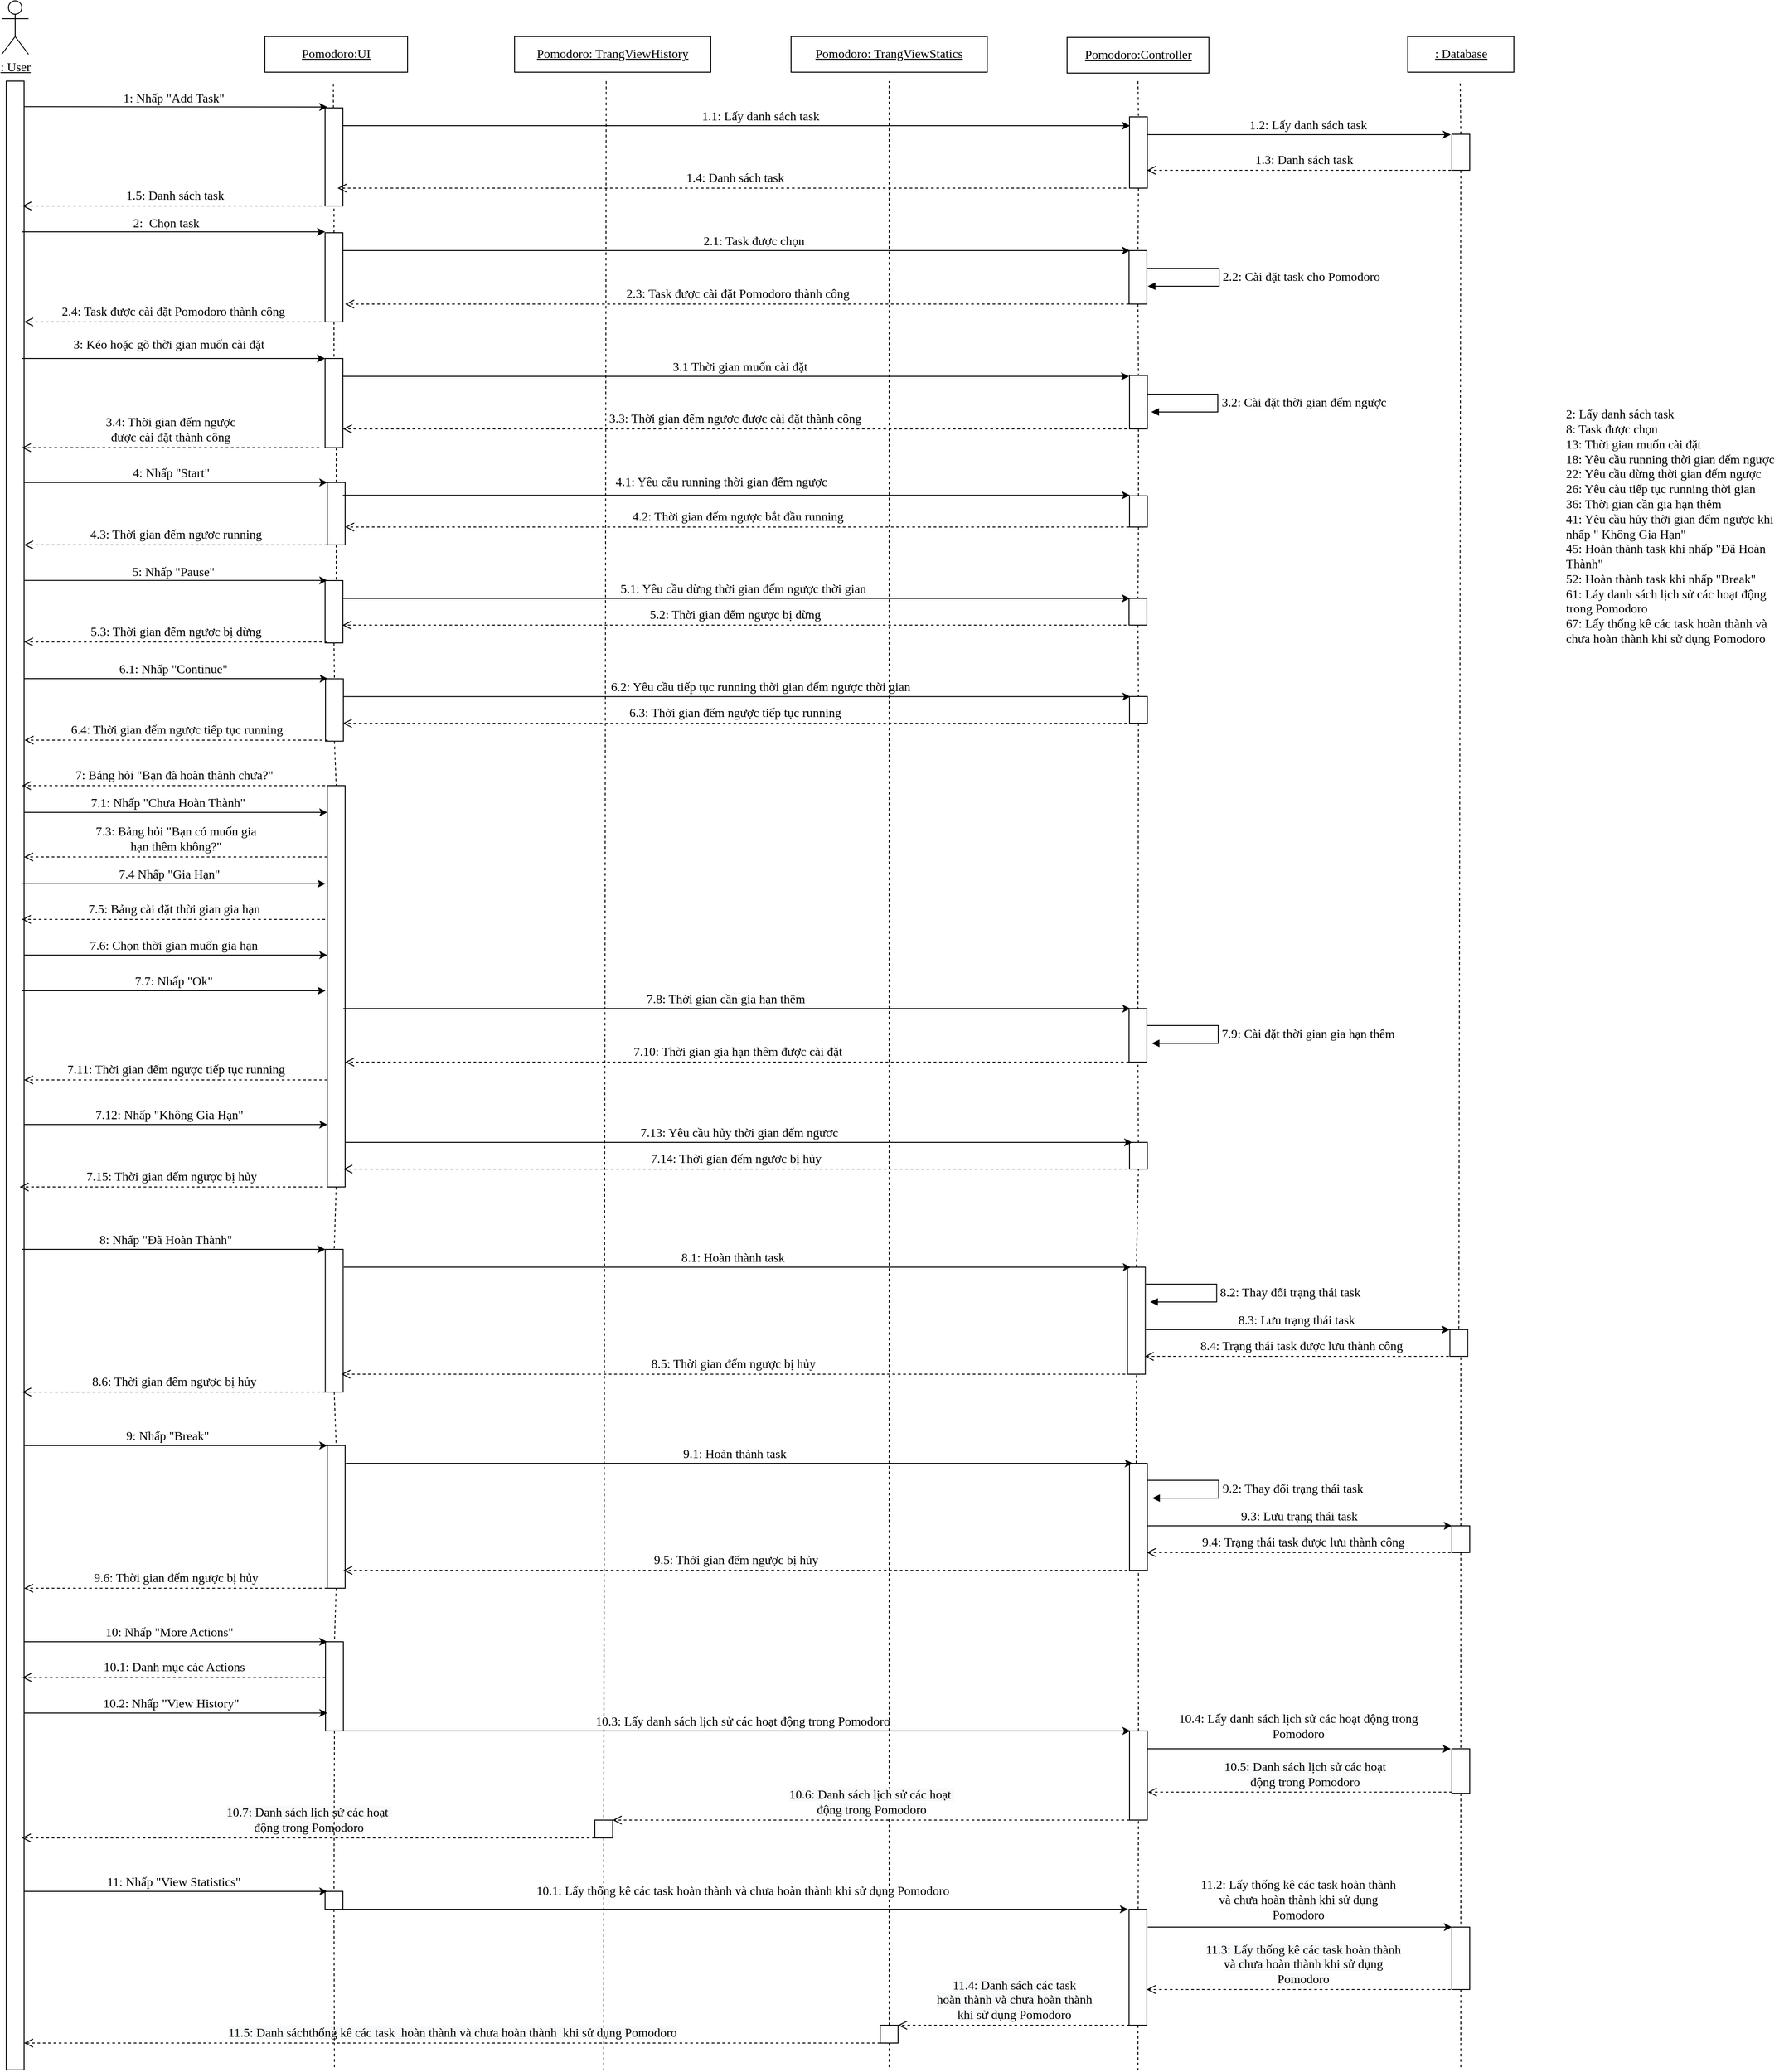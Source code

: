<mxfile version="13.10.0" type="device"><diagram id="5m20gA4dFll1QGDg24xZ" name="Page-1"><mxGraphModel dx="970" dy="505" grid="1" gridSize="10" guides="1" tooltips="1" connect="1" arrows="1" fold="1" page="1" pageScale="1" pageWidth="827" pageHeight="1169" math="0" shadow="0"><root><mxCell id="0"/><mxCell id="1" parent="0"/><mxCell id="VUJdCnf8l7N3HhyVDdAM-22" value="" style="endArrow=none;dashed=1;html=1;exitX=0.5;exitY=1;exitDx=0;exitDy=0;fontFamily=Verdana;fontSize=14;entryX=0.5;entryY=0;entryDx=0;entryDy=0;" parent="1" target="S4eVLK2W4whWlYwTZS43-134" edge="1"><mxGeometry x="1192.75" y="120" width="50" height="50" as="geometry"><mxPoint x="742.75" y="90" as="sourcePoint"/><mxPoint x="740" y="1790" as="targetPoint"/></mxGeometry></mxCell><mxCell id="AA8ZMQ_u1k1JpJDVxtN1-94" value="" style="endArrow=none;dashed=1;html=1;fontFamily=Verdana;fontSize=14;entryX=0.5;entryY=1;entryDx=0;entryDy=0;" parent="1" source="S4eVLK2W4whWlYwTZS43-13" target="iuLzd2nRuruvyTLGi_2b-14" edge="1"><mxGeometry width="50" height="50" relative="1" as="geometry"><mxPoint x="517.5" y="330" as="sourcePoint"/><mxPoint x="517.5" y="300" as="targetPoint"/></mxGeometry></mxCell><mxCell id="iuLzd2nRuruvyTLGi_2b-18" value="" style="endArrow=none;dashed=1;html=1;fontFamily=Verdana;fontSize=14;" parent="1" edge="1"><mxGeometry width="50" height="50" relative="1" as="geometry"><mxPoint x="436.83" y="120" as="sourcePoint"/><mxPoint x="436.83" y="90" as="targetPoint"/></mxGeometry></mxCell><mxCell id="iuLzd2nRuruvyTLGi_2b-1" value="&lt;span style=&quot;font-size: 14px;&quot;&gt;&lt;u style=&quot;font-size: 14px;&quot;&gt;&lt;font style=&quot;vertical-align: inherit; font-size: 14px;&quot;&gt;&lt;font style=&quot;vertical-align: inherit; font-size: 14px;&quot;&gt;: User&lt;/font&gt;&lt;/font&gt;&lt;/u&gt;&lt;/span&gt;" style="shape=umlActor;verticalLabelPosition=bottom;verticalAlign=top;html=1;fontFamily=Verdana;fontSize=14;" parent="1" vertex="1"><mxGeometry x="65" width="30" height="60" as="geometry"/></mxCell><mxCell id="iuLzd2nRuruvyTLGi_2b-12" value="1: Nhấp &quot;Add Task&quot;" style="text;html=1;strokeColor=none;fillColor=none;align=center;verticalAlign=middle;whiteSpace=wrap;rounded=0;fontFamily=Verdana;fontSize=14;" parent="1" vertex="1"><mxGeometry x="177.5" y="100" width="160" height="20" as="geometry"/></mxCell><mxCell id="iuLzd2nRuruvyTLGi_2b-14" value="" style="rounded=0;whiteSpace=wrap;html=1;fillColor=none;fontFamily=Verdana;fontSize=14;" parent="1" vertex="1"><mxGeometry x="427.5" y="120" width="20" height="110" as="geometry"/></mxCell><mxCell id="iuLzd2nRuruvyTLGi_2b-3" value="&lt;u style=&quot;font-size: 14px&quot;&gt;&lt;font style=&quot;vertical-align: inherit ; font-size: 14px&quot;&gt;&lt;font style=&quot;vertical-align: inherit ; font-size: 14px&quot;&gt;Pomodoro:UI&lt;/font&gt;&lt;/font&gt;&lt;/u&gt;" style="rounded=0;whiteSpace=wrap;html=1;fillColor=none;fontFamily=Verdana;fontSize=14;" parent="1" vertex="1"><mxGeometry x="360" y="40" width="160" height="40" as="geometry"/></mxCell><mxCell id="VUJdCnf8l7N3HhyVDdAM-7" value="" style="rounded=0;whiteSpace=wrap;html=1;fillColor=none;fontFamily=Verdana;fontSize=14;" parent="1" vertex="1"><mxGeometry x="70" y="90" width="20" height="2230" as="geometry"/></mxCell><mxCell id="VUJdCnf8l7N3HhyVDdAM-10" value="" style="endArrow=classic;html=1;fontFamily=Verdana;fontSize=14;" parent="1" edge="1"><mxGeometry width="50" height="50" relative="1" as="geometry"><mxPoint x="90" y="118.57" as="sourcePoint"/><mxPoint x="430" y="119" as="targetPoint"/></mxGeometry></mxCell><mxCell id="VUJdCnf8l7N3HhyVDdAM-13" value="" style="group;fontFamily=Verdana;fontSize=14;" parent="1" vertex="1" connectable="0"><mxGeometry x="1691" y="90" width="20" height="131" as="geometry"/></mxCell><mxCell id="VUJdCnf8l7N3HhyVDdAM-12" value="" style="endArrow=none;dashed=1;html=1;exitX=0.5;exitY=0;exitDx=0;exitDy=0;fontFamily=Verdana;fontSize=14;" parent="VUJdCnf8l7N3HhyVDdAM-13" source="VUJdCnf8l7N3HhyVDdAM-11" edge="1"><mxGeometry width="50" height="50" relative="1" as="geometry"><mxPoint x="9.33" y="35.727" as="sourcePoint"/><mxPoint x="9.33" as="targetPoint"/></mxGeometry></mxCell><mxCell id="VUJdCnf8l7N3HhyVDdAM-11" value="" style="rounded=0;whiteSpace=wrap;html=1;fillColor=none;fontFamily=Verdana;fontSize=14;" parent="VUJdCnf8l7N3HhyVDdAM-13" vertex="1"><mxGeometry y="59.55" width="20" height="40.45" as="geometry"/></mxCell><mxCell id="VUJdCnf8l7N3HhyVDdAM-24" value="" style="rounded=0;whiteSpace=wrap;html=1;fillColor=none;fontFamily=Verdana;fontSize=14;" parent="1" vertex="1"><mxGeometry x="427.5" y="650" width="20" height="70" as="geometry"/></mxCell><mxCell id="VUJdCnf8l7N3HhyVDdAM-29" value="" style="endArrow=none;dashed=1;html=1;exitX=0.5;exitY=1;exitDx=0;exitDy=0;entryX=0.5;entryY=0;entryDx=0;entryDy=0;fontFamily=Verdana;fontSize=14;" parent="1" source="VUJdCnf8l7N3HhyVDdAM-11" target="S4eVLK2W4whWlYwTZS43-162" edge="1"><mxGeometry width="50" height="50" relative="1" as="geometry"><mxPoint x="1340" y="301" as="sourcePoint"/><mxPoint x="1701" y="401" as="targetPoint"/></mxGeometry></mxCell><mxCell id="AA8ZMQ_u1k1JpJDVxtN1-6" value="" style="group;fontFamily=Verdana;fontSize=14;" parent="1" vertex="1" connectable="0"><mxGeometry x="87.5" y="240" width="340" height="20" as="geometry"/></mxCell><mxCell id="VUJdCnf8l7N3HhyVDdAM-18" value="" style="endArrow=classic;html=1;entryX=0;entryY=0;entryDx=0;entryDy=0;fontFamily=Verdana;fontSize=14;" parent="AA8ZMQ_u1k1JpJDVxtN1-6" edge="1"><mxGeometry width="50" height="50" relative="1" as="geometry"><mxPoint y="19" as="sourcePoint"/><mxPoint x="340" y="19" as="targetPoint"/></mxGeometry></mxCell><mxCell id="VUJdCnf8l7N3HhyVDdAM-19" value="2:&amp;nbsp; Chọn task" style="text;html=1;strokeColor=none;fillColor=none;align=center;verticalAlign=middle;whiteSpace=wrap;rounded=0;fontFamily=Verdana;fontSize=14;" parent="AA8ZMQ_u1k1JpJDVxtN1-6" vertex="1"><mxGeometry x="61.818" width="200.909" height="20" as="geometry"/></mxCell><mxCell id="AA8ZMQ_u1k1JpJDVxtN1-12" style="edgeStyle=orthogonalEdgeStyle;rounded=0;orthogonalLoop=1;jettySize=auto;html=1;fontFamily=Verdana;fontSize=14;" parent="1" edge="1"><mxGeometry relative="1" as="geometry"><mxPoint x="87.5" y="401" as="sourcePoint"/><mxPoint x="427.5" y="401" as="targetPoint"/><Array as="points"><mxPoint x="197.5" y="401"/><mxPoint x="197.5" y="401"/></Array></mxGeometry></mxCell><mxCell id="AA8ZMQ_u1k1JpJDVxtN1-13" value="3: Kéo hoặc gõ thời gian muốn cài đặt" style="text;html=1;strokeColor=none;fillColor=none;align=center;verticalAlign=middle;whiteSpace=wrap;rounded=0;fontFamily=Verdana;fontSize=14;" parent="1" vertex="1"><mxGeometry x="115" y="371" width="275" height="30" as="geometry"/></mxCell><mxCell id="AA8ZMQ_u1k1JpJDVxtN1-16" value="1.5: Danh sách task" style="html=1;verticalAlign=bottom;endArrow=open;dashed=1;endSize=8;fontFamily=Verdana;fontSize=14;" parent="1" edge="1"><mxGeometry relative="1" as="geometry"><mxPoint x="430" y="230" as="sourcePoint"/><mxPoint x="88" y="230" as="targetPoint"/></mxGeometry></mxCell><mxCell id="AA8ZMQ_u1k1JpJDVxtN1-32" value="" style="endArrow=classic;html=1;fontFamily=Verdana;fontSize=14;" parent="1" edge="1"><mxGeometry width="50" height="50" relative="1" as="geometry"><mxPoint x="90" y="649.82" as="sourcePoint"/><mxPoint x="430" y="649.82" as="targetPoint"/></mxGeometry></mxCell><mxCell id="AA8ZMQ_u1k1JpJDVxtN1-33" value="5: Nhấp &quot;Pause&quot;" style="text;html=1;strokeColor=none;fillColor=none;align=center;verticalAlign=middle;whiteSpace=wrap;rounded=0;fontFamily=Verdana;fontSize=14;" parent="1" vertex="1"><mxGeometry x="195" y="631" width="125" height="20" as="geometry"/></mxCell><mxCell id="AA8ZMQ_u1k1JpJDVxtN1-34" value="4.3: Thời gian đếm ngược running" style="html=1;verticalAlign=bottom;endArrow=open;dashed=1;endSize=8;fontFamily=Verdana;fontSize=14;" parent="1" edge="1"><mxGeometry relative="1" as="geometry"><mxPoint x="430" y="610" as="sourcePoint"/><mxPoint x="90" y="610" as="targetPoint"/></mxGeometry></mxCell><mxCell id="AA8ZMQ_u1k1JpJDVxtN1-44" value="7.1: Nhấp&amp;nbsp;&quot;Chưa Hoàn Thành&quot;" style="text;html=1;strokeColor=none;fillColor=none;align=center;verticalAlign=middle;whiteSpace=wrap;rounded=0;fontFamily=Verdana;fontSize=14;" parent="1" vertex="1"><mxGeometry x="140" y="890" width="222.5" height="20" as="geometry"/></mxCell><mxCell id="VUJdCnf8l7N3HhyVDdAM-15" value="&lt;font style=&quot;font-size: 14px&quot;&gt;1.3: Danh sách task&lt;/font&gt;" style="html=1;verticalAlign=bottom;endArrow=open;dashed=1;endSize=8;fontFamily=Verdana;fontSize=14;" parent="1" edge="1"><mxGeometry x="-0.029" relative="1" as="geometry"><mxPoint x="1690" y="190" as="sourcePoint"/><mxPoint x="1349" y="190" as="targetPoint"/><mxPoint as="offset"/></mxGeometry></mxCell><mxCell id="VUJdCnf8l7N3HhyVDdAM-42" value="1.4: Danh sách task" style="html=1;verticalAlign=bottom;endArrow=open;dashed=1;endSize=8;fontFamily=Verdana;fontSize=14;" parent="1" edge="1"><mxGeometry relative="1" as="geometry"><mxPoint x="1332" y="210" as="sourcePoint"/><mxPoint x="441.5" y="210.0" as="targetPoint"/></mxGeometry></mxCell><mxCell id="AA8ZMQ_u1k1JpJDVxtN1-1" value="" style="endArrow=classic;html=1;fontFamily=Verdana;fontSize=14;" parent="1" edge="1"><mxGeometry width="50" height="50" relative="1" as="geometry"><mxPoint x="1348.75" y="150" as="sourcePoint"/><mxPoint x="1689.75" y="150" as="targetPoint"/></mxGeometry></mxCell><mxCell id="AA8ZMQ_u1k1JpJDVxtN1-87" value="&lt;u style=&quot;font-size: 14px&quot;&gt;&lt;font style=&quot;vertical-align: inherit ; font-size: 14px&quot;&gt;&lt;font style=&quot;vertical-align: inherit ; font-size: 14px&quot;&gt;Pomodoro: TrangViewHistory&lt;/font&gt;&lt;/font&gt;&lt;/u&gt;" style="rounded=0;whiteSpace=wrap;html=1;fillColor=none;fontFamily=Verdana;fontSize=14;" parent="1" vertex="1"><mxGeometry x="640" y="40" width="220" height="40" as="geometry"/></mxCell><mxCell id="VUJdCnf8l7N3HhyVDdAM-5" value="&lt;span style=&quot;font-size: 14px;&quot;&gt;&lt;u style=&quot;font-size: 14px;&quot;&gt;: Database&lt;/u&gt;&lt;/span&gt;" style="rounded=0;whiteSpace=wrap;html=1;fillColor=none;fontFamily=Verdana;fontSize=14;" parent="1" vertex="1"><mxGeometry x="1641.5" y="40" width="119" height="40" as="geometry"/></mxCell><mxCell id="iuLzd2nRuruvyTLGi_2b-7" value="&lt;u style=&quot;font-size: 14px&quot;&gt;&lt;font style=&quot;vertical-align: inherit ; font-size: 14px&quot;&gt;&lt;font style=&quot;vertical-align: inherit ; font-size: 14px&quot;&gt;Pomodoro:Controller&lt;/font&gt;&lt;/font&gt;&lt;/u&gt;" style="rounded=0;whiteSpace=wrap;html=1;fillColor=none;fontFamily=Verdana;fontSize=14;" parent="1" vertex="1"><mxGeometry x="1259.5" y="41" width="159" height="40" as="geometry"/></mxCell><mxCell id="iuLzd2nRuruvyTLGi_2b-20" value="" style="endArrow=none;dashed=1;html=1;entryX=0.5;entryY=0;entryDx=0;entryDy=0;fontFamily=Verdana;fontSize=14;" parent="1" target="VUJdCnf8l7N3HhyVDdAM-37" edge="1"><mxGeometry x="1229" y="296" width="50" height="50" as="geometry"><mxPoint x="1339" y="90" as="sourcePoint"/><mxPoint x="1540" y="376" as="targetPoint"/></mxGeometry></mxCell><mxCell id="VUJdCnf8l7N3HhyVDdAM-37" value="" style="rounded=0;whiteSpace=wrap;html=1;fillColor=none;fontFamily=Verdana;fontSize=14;" parent="1" vertex="1"><mxGeometry x="1329.5" y="130" width="20" height="80" as="geometry"/></mxCell><mxCell id="VUJdCnf8l7N3HhyVDdAM-39" value="" style="endArrow=classic;html=1;fontFamily=Verdana;fontSize=14;" parent="1" edge="1"><mxGeometry x="1037.5" y="314" width="50" height="50" as="geometry"><mxPoint x="447.5" y="140" as="sourcePoint"/><mxPoint x="1330" y="140" as="targetPoint"/></mxGeometry></mxCell><mxCell id="VUJdCnf8l7N3HhyVDdAM-40" value="1.1: Lấy danh sách task" style="text;html=1;strokeColor=none;fillColor=none;align=center;verticalAlign=middle;whiteSpace=wrap;rounded=0;fontFamily=Verdana;fontSize=14;" parent="1" vertex="1"><mxGeometry x="811.75" y="120" width="208.25" height="20" as="geometry"/></mxCell><mxCell id="AA8ZMQ_u1k1JpJDVxtN1-4" value="2.1: Task được chọn" style="text;html=1;strokeColor=none;fillColor=none;align=center;verticalAlign=middle;whiteSpace=wrap;rounded=0;fontFamily=Verdana;fontSize=14;" parent="1" vertex="1"><mxGeometry x="827" y="260" width="163" height="20" as="geometry"/></mxCell><mxCell id="AA8ZMQ_u1k1JpJDVxtN1-19" value="3.1 Thời gian muốn cài đặt" style="text;html=1;strokeColor=none;fillColor=none;align=center;verticalAlign=middle;whiteSpace=wrap;rounded=0;fontFamily=Verdana;fontSize=14;" parent="1" vertex="1"><mxGeometry x="786" y="401" width="214" height="20" as="geometry"/></mxCell><mxCell id="iuLzd2nRuruvyTLGi_2b-10" value="" style="group;fontFamily=Verdana;fontSize=14;" parent="1" vertex="1" connectable="0"><mxGeometry x="950" y="40" width="220" height="40" as="geometry"/></mxCell><mxCell id="iuLzd2nRuruvyTLGi_2b-8" value="&lt;u style=&quot;font-size: 14px&quot;&gt;Pomodoro: TrangViewStatics&lt;/u&gt;" style="rounded=0;whiteSpace=wrap;html=1;fillColor=none;fontFamily=Verdana;fontSize=14;" parent="iuLzd2nRuruvyTLGi_2b-10" vertex="1"><mxGeometry width="220" height="40" as="geometry"/></mxCell><mxCell id="iuLzd2nRuruvyTLGi_2b-21" value="" style="endArrow=none;dashed=1;html=1;fontFamily=Verdana;fontSize=14;exitX=0.5;exitY=0;exitDx=0;exitDy=0;" parent="1" source="S4eVLK2W4whWlYwTZS43-135" edge="1"><mxGeometry x="1783.5" y="335" width="50" height="50" as="geometry"><mxPoint x="1060" y="2029.524" as="sourcePoint"/><mxPoint x="1060" y="90" as="targetPoint"/></mxGeometry></mxCell><mxCell id="AA8ZMQ_u1k1JpJDVxtN1-91" value="1.2: Lấy danh sách task" style="text;html=1;strokeColor=none;fillColor=none;align=center;verticalAlign=middle;whiteSpace=wrap;rounded=0;fontFamily=Verdana;fontSize=14;" parent="1" vertex="1"><mxGeometry x="1440" y="130" width="180" height="20" as="geometry"/></mxCell><mxCell id="AA8ZMQ_u1k1JpJDVxtN1-95" value="" style="endArrow=none;dashed=1;html=1;exitX=0.5;exitY=1;exitDx=0;exitDy=0;fontFamily=Verdana;fontSize=14;entryX=0.5;entryY=0;entryDx=0;entryDy=0;" parent="1" source="S4eVLK2W4whWlYwTZS43-7" target="AA8ZMQ_u1k1JpJDVxtN1-96" edge="1"><mxGeometry width="50" height="50" relative="1" as="geometry"><mxPoint x="1429" y="410" as="sourcePoint"/><mxPoint x="1340" y="330" as="targetPoint"/></mxGeometry></mxCell><mxCell id="AA8ZMQ_u1k1JpJDVxtN1-106" value="" style="endArrow=none;dashed=1;html=1;exitX=0.5;exitY=1;exitDx=0;exitDy=0;fontFamily=Verdana;fontSize=14;entryX=0.5;entryY=0;entryDx=0;entryDy=0;" parent="1" source="S4eVLK2W4whWlYwTZS43-30" target="AA8ZMQ_u1k1JpJDVxtN1-110" edge="1"><mxGeometry width="50" height="50" relative="1" as="geometry"><mxPoint x="1119" y="590" as="sourcePoint"/><mxPoint x="1340" y="520" as="targetPoint"/></mxGeometry></mxCell><mxCell id="AA8ZMQ_u1k1JpJDVxtN1-110" value="" style="rounded=0;whiteSpace=wrap;html=1;fillColor=none;fontFamily=Verdana;fontSize=14;" parent="1" vertex="1"><mxGeometry x="1329" y="670" width="20" height="30" as="geometry"/></mxCell><mxCell id="AA8ZMQ_u1k1JpJDVxtN1-96" value="" style="rounded=0;whiteSpace=wrap;html=1;fillColor=none;fontFamily=Verdana;fontSize=14;" parent="1" vertex="1"><mxGeometry x="1329.5" y="420" width="20" height="60" as="geometry"/></mxCell><mxCell id="AA8ZMQ_u1k1JpJDVxtN1-100" value="" style="endArrow=classic;html=1;fontFamily=Verdana;fontSize=14;" parent="1" edge="1"><mxGeometry x="1330" y="1661.33" width="50" height="50" as="geometry"><mxPoint x="1350" y="1710" as="sourcePoint"/><mxPoint x="1691" y="1710" as="targetPoint"/></mxGeometry></mxCell><mxCell id="AA8ZMQ_u1k1JpJDVxtN1-104" value="3.2: Cài đặt thời gian đếm ngược" style="edgeStyle=orthogonalEdgeStyle;html=1;align=left;spacingLeft=2;endArrow=block;rounded=0;entryX=1;entryY=0;fontFamily=Verdana;fontSize=14;" parent="1" edge="1"><mxGeometry x="398.5" y="100.97" as="geometry"><mxPoint x="1349" y="440.97" as="sourcePoint"/><Array as="points"><mxPoint x="1428.5" y="440.97"/><mxPoint x="1428.5" y="460.97"/></Array><mxPoint x="1354" y="460.97" as="targetPoint"/><mxPoint x="77" as="offset"/></mxGeometry></mxCell><mxCell id="AA8ZMQ_u1k1JpJDVxtN1-105" value="9.3: Lưu trạng thái task" style="text;html=1;strokeColor=none;fillColor=none;align=center;verticalAlign=middle;whiteSpace=wrap;rounded=0;fontFamily=Verdana;fontSize=14;" parent="1" vertex="1"><mxGeometry x="1428.5" y="1690" width="181.5" height="20" as="geometry"/></mxCell><mxCell id="AA8ZMQ_u1k1JpJDVxtN1-118" value="" style="endArrow=none;dashed=1;html=1;exitX=0.5;exitY=1;exitDx=0;exitDy=0;fontFamily=Verdana;fontSize=14;entryX=0.5;entryY=0;entryDx=0;entryDy=0;" parent="1" source="AA8ZMQ_u1k1JpJDVxtN1-110" target="S4eVLK2W4whWlYwTZS43-41" edge="1"><mxGeometry width="50" height="50" relative="1" as="geometry"><mxPoint x="1199" y="710" as="sourcePoint"/><mxPoint x="1339" y="950" as="targetPoint"/></mxGeometry></mxCell><mxCell id="AA8ZMQ_u1k1JpJDVxtN1-123" value="" style="endArrow=none;dashed=1;html=1;fontFamily=Verdana;fontSize=14;entryX=0.5;entryY=0;entryDx=0;entryDy=0;exitX=0.5;exitY=1;exitDx=0;exitDy=0;" parent="1" source="S4eVLK2W4whWlYwTZS43-41" target="AA8ZMQ_u1k1JpJDVxtN1-126" edge="1"><mxGeometry width="50" height="50" relative="1" as="geometry"><mxPoint x="1339.05" y="970" as="sourcePoint"/><mxPoint x="1340" y="1010" as="targetPoint"/></mxGeometry></mxCell><mxCell id="AA8ZMQ_u1k1JpJDVxtN1-124" value="" style="endArrow=none;dashed=1;html=1;exitX=0.5;exitY=1;exitDx=0;exitDy=0;fontFamily=Verdana;fontSize=14;entryX=0.5;entryY=0;entryDx=0;entryDy=0;" parent="1" source="S4eVLK2W4whWlYwTZS43-85" target="S4eVLK2W4whWlYwTZS43-110" edge="1"><mxGeometry width="50" height="50" relative="1" as="geometry"><mxPoint x="1670" y="1021" as="sourcePoint"/><mxPoint x="1700" y="1970" as="targetPoint"/></mxGeometry></mxCell><mxCell id="AA8ZMQ_u1k1JpJDVxtN1-126" value="" style="rounded=0;whiteSpace=wrap;html=1;fillColor=none;fontFamily=Verdana;fontSize=14;" parent="1" vertex="1"><mxGeometry x="1329" y="1130" width="20" height="60" as="geometry"/></mxCell><mxCell id="AA8ZMQ_u1k1JpJDVxtN1-154" value="" style="endArrow=none;dashed=1;html=1;fontFamily=Verdana;fontSize=14;entryX=0.5;entryY=1;entryDx=0;entryDy=0;" parent="1" source="S4eVLK2W4whWlYwTZS43-91" target="AA8ZMQ_u1k1JpJDVxtN1-126" edge="1"><mxGeometry x="1759" y="1565" width="50" height="50" as="geometry"><mxPoint x="1340" y="1730" as="sourcePoint"/><mxPoint x="1059" y="1290" as="targetPoint"/></mxGeometry></mxCell><mxCell id="S4eVLK2W4whWlYwTZS43-6" value="" style="endArrow=classic;html=1;fontFamily=Verdana;fontSize=14;" parent="1" edge="1"><mxGeometry x="1037.5" y="454" width="50" height="50" as="geometry"><mxPoint x="447.5" y="280" as="sourcePoint"/><mxPoint x="1330" y="280" as="targetPoint"/></mxGeometry></mxCell><mxCell id="S4eVLK2W4whWlYwTZS43-7" value="" style="rounded=0;whiteSpace=wrap;html=1;fillColor=none;fontFamily=Verdana;fontSize=14;" parent="1" vertex="1"><mxGeometry x="1329" y="280" width="20" height="60" as="geometry"/></mxCell><mxCell id="S4eVLK2W4whWlYwTZS43-8" value="" style="endArrow=none;dashed=1;html=1;exitX=0.5;exitY=1;exitDx=0;exitDy=0;fontFamily=Verdana;fontSize=14;entryX=0.5;entryY=0;entryDx=0;entryDy=0;" parent="1" source="VUJdCnf8l7N3HhyVDdAM-37" target="S4eVLK2W4whWlYwTZS43-7" edge="1"><mxGeometry width="50" height="50" relative="1" as="geometry"><mxPoint x="1339.5" y="210" as="sourcePoint"/><mxPoint x="1339.5" y="330" as="targetPoint"/></mxGeometry></mxCell><mxCell id="S4eVLK2W4whWlYwTZS43-11" value="2.2: Cài đặt task cho Pomodoro" style="edgeStyle=orthogonalEdgeStyle;html=1;align=left;spacingLeft=2;endArrow=block;rounded=0;fontSize=14;fontFamily=Verdana;" parent="1" edge="1"><mxGeometry relative="1" as="geometry"><mxPoint x="1349.5" y="300" as="sourcePoint"/><Array as="points"><mxPoint x="1430" y="300"/><mxPoint x="1430" y="320"/></Array><mxPoint x="1350" y="320" as="targetPoint"/></mxGeometry></mxCell><mxCell id="S4eVLK2W4whWlYwTZS43-12" value="2.3: Task được cài đặt Pomodoro thành công" style="html=1;verticalAlign=bottom;endArrow=open;dashed=1;endSize=8;fontFamily=Verdana;fontSize=14;" parent="1" edge="1"><mxGeometry relative="1" as="geometry"><mxPoint x="1329" y="340" as="sourcePoint"/><mxPoint x="450" y="340" as="targetPoint"/></mxGeometry></mxCell><mxCell id="S4eVLK2W4whWlYwTZS43-14" value="2.4: Task được cài đặt Pomodoro thành công" style="html=1;verticalAlign=bottom;endArrow=open;dashed=1;endSize=8;fontFamily=Verdana;fontSize=14;" parent="1" edge="1"><mxGeometry relative="1" as="geometry"><mxPoint x="423.5" y="360" as="sourcePoint"/><mxPoint x="90" y="360" as="targetPoint"/></mxGeometry></mxCell><mxCell id="S4eVLK2W4whWlYwTZS43-13" value="" style="rounded=0;whiteSpace=wrap;html=1;fillColor=none;fontFamily=Verdana;fontSize=14;" parent="1" vertex="1"><mxGeometry x="427.5" y="260" width="20" height="100" as="geometry"/></mxCell><mxCell id="S4eVLK2W4whWlYwTZS43-15" value="" style="rounded=0;whiteSpace=wrap;html=1;fillColor=none;fontFamily=Verdana;fontSize=14;" parent="1" vertex="1"><mxGeometry x="427.5" y="401" width="20" height="100" as="geometry"/></mxCell><mxCell id="S4eVLK2W4whWlYwTZS43-16" value="" style="endArrow=classic;html=1;fontFamily=Verdana;fontSize=14;" parent="1" edge="1"><mxGeometry x="1036.5" y="595" width="50" height="50" as="geometry"><mxPoint x="446.5" y="421" as="sourcePoint"/><mxPoint x="1329" y="421" as="targetPoint"/></mxGeometry></mxCell><mxCell id="S4eVLK2W4whWlYwTZS43-17" value="3.3: Thời gian đếm ngược được cài đặt thành công" style="html=1;verticalAlign=bottom;endArrow=open;dashed=1;endSize=8;fontFamily=Verdana;fontSize=14;" parent="1" edge="1"><mxGeometry relative="1" as="geometry"><mxPoint x="1326.5" y="480" as="sourcePoint"/><mxPoint x="447.5" y="480" as="targetPoint"/></mxGeometry></mxCell><mxCell id="S4eVLK2W4whWlYwTZS43-18" value="3.4: Thời gian đếm ngược &lt;br&gt;được cài đặt thành công" style="html=1;verticalAlign=bottom;endArrow=open;dashed=1;endSize=8;fontFamily=Verdana;fontSize=14;" parent="1" edge="1"><mxGeometry relative="1" as="geometry"><mxPoint x="421" y="501" as="sourcePoint"/><mxPoint x="87.5" y="501" as="targetPoint"/></mxGeometry></mxCell><mxCell id="S4eVLK2W4whWlYwTZS43-20" style="edgeStyle=orthogonalEdgeStyle;rounded=0;orthogonalLoop=1;jettySize=auto;html=1;fontFamily=Verdana;fontSize=14;" parent="1" edge="1"><mxGeometry relative="1" as="geometry"><mxPoint x="90" y="540" as="sourcePoint"/><mxPoint x="430" y="540" as="targetPoint"/><Array as="points"><mxPoint x="200" y="540"/><mxPoint x="200" y="540"/></Array></mxGeometry></mxCell><mxCell id="S4eVLK2W4whWlYwTZS43-22" value="" style="rounded=0;whiteSpace=wrap;html=1;fillColor=none;fontFamily=Verdana;fontSize=14;" parent="1" vertex="1"><mxGeometry x="430" y="540" width="20" height="70" as="geometry"/></mxCell><mxCell id="S4eVLK2W4whWlYwTZS43-23" value="4: Nhấp &quot;Start&quot;" style="text;html=1;strokeColor=none;fillColor=none;align=center;verticalAlign=middle;whiteSpace=wrap;rounded=0;fontFamily=Verdana;fontSize=14;" parent="1" vertex="1"><mxGeometry x="175" y="520" width="160" height="20" as="geometry"/></mxCell><mxCell id="S4eVLK2W4whWlYwTZS43-24" value="" style="endArrow=classic;html=1;fontFamily=Verdana;fontSize=14;" parent="1" edge="1"><mxGeometry x="1037.5" y="844" width="50" height="50" as="geometry"><mxPoint x="447.5" y="670" as="sourcePoint"/><mxPoint x="1330.0" y="670" as="targetPoint"/></mxGeometry></mxCell><mxCell id="S4eVLK2W4whWlYwTZS43-25" value="5.1: Yêu cầu dừng thời gian đếm ngược thời gian" style="text;html=1;strokeColor=none;fillColor=none;align=center;verticalAlign=middle;whiteSpace=wrap;rounded=0;fontFamily=Verdana;fontSize=14;" parent="1" vertex="1"><mxGeometry x="721.5" y="650" width="348.5" height="20" as="geometry"/></mxCell><mxCell id="S4eVLK2W4whWlYwTZS43-26" value="5.2: Thời gian đếm ngược bị dừng" style="html=1;verticalAlign=bottom;endArrow=open;dashed=1;endSize=8;fontFamily=Verdana;fontSize=14;" parent="1" edge="1"><mxGeometry relative="1" as="geometry"><mxPoint x="1326" y="700" as="sourcePoint"/><mxPoint x="447" y="700" as="targetPoint"/></mxGeometry></mxCell><mxCell id="S4eVLK2W4whWlYwTZS43-27" value="5.3: Thời gian đếm ngược bị dừng" style="html=1;verticalAlign=bottom;endArrow=open;dashed=1;endSize=8;fontFamily=Verdana;fontSize=14;" parent="1" edge="1"><mxGeometry relative="1" as="geometry"><mxPoint x="430" y="718.82" as="sourcePoint"/><mxPoint x="90" y="718.82" as="targetPoint"/></mxGeometry></mxCell><mxCell id="S4eVLK2W4whWlYwTZS43-28" value="" style="endArrow=classic;html=1;fontFamily=Verdana;fontSize=14;" parent="1" edge="1"><mxGeometry x="1037.5" y="728.41" width="50" height="50" as="geometry"><mxPoint x="447.5" y="554.41" as="sourcePoint"/><mxPoint x="1330" y="554.41" as="targetPoint"/></mxGeometry></mxCell><mxCell id="S4eVLK2W4whWlYwTZS43-29" value="4.1: Yêu cầu running thời gian đếm ngược" style="text;html=1;strokeColor=none;fillColor=none;align=center;verticalAlign=middle;whiteSpace=wrap;rounded=0;fontFamily=Verdana;fontSize=14;" parent="1" vertex="1"><mxGeometry x="706.5" y="530" width="330" height="20" as="geometry"/></mxCell><mxCell id="S4eVLK2W4whWlYwTZS43-30" value="" style="rounded=0;whiteSpace=wrap;html=1;fillColor=none;fontFamily=Verdana;fontSize=14;" parent="1" vertex="1"><mxGeometry x="1329.5" y="555" width="20" height="35" as="geometry"/></mxCell><mxCell id="S4eVLK2W4whWlYwTZS43-31" value="" style="endArrow=none;dashed=1;html=1;exitX=0.5;exitY=1;exitDx=0;exitDy=0;fontFamily=Verdana;fontSize=14;entryX=0.5;entryY=0;entryDx=0;entryDy=0;" parent="1" source="AA8ZMQ_u1k1JpJDVxtN1-96" target="S4eVLK2W4whWlYwTZS43-30" edge="1"><mxGeometry width="50" height="50" relative="1" as="geometry"><mxPoint x="1339.5" y="480" as="sourcePoint"/><mxPoint x="1339" y="650" as="targetPoint"/></mxGeometry></mxCell><mxCell id="S4eVLK2W4whWlYwTZS43-32" value="4.2: Thời gian đếm ngược bắt đầu running" style="html=1;verticalAlign=bottom;endArrow=open;dashed=1;endSize=8;fontFamily=Verdana;fontSize=14;" parent="1" edge="1"><mxGeometry relative="1" as="geometry"><mxPoint x="1329" y="590" as="sourcePoint"/><mxPoint x="450" y="590" as="targetPoint"/></mxGeometry></mxCell><mxCell id="S4eVLK2W4whWlYwTZS43-39" value="" style="rounded=0;whiteSpace=wrap;html=1;fillColor=none;fontFamily=Verdana;fontSize=14;" parent="1" vertex="1"><mxGeometry x="428" y="760.18" width="20" height="70" as="geometry"/></mxCell><mxCell id="S4eVLK2W4whWlYwTZS43-40" value="" style="endArrow=classic;html=1;fontFamily=Verdana;fontSize=14;" parent="1" edge="1"><mxGeometry width="50" height="50" relative="1" as="geometry"><mxPoint x="90.5" y="760.0" as="sourcePoint"/><mxPoint x="430.5" y="760.0" as="targetPoint"/></mxGeometry></mxCell><mxCell id="S4eVLK2W4whWlYwTZS43-41" value="" style="rounded=0;whiteSpace=wrap;html=1;fillColor=none;fontFamily=Verdana;fontSize=14;" parent="1" vertex="1"><mxGeometry x="1329.5" y="780" width="20" height="30" as="geometry"/></mxCell><mxCell id="S4eVLK2W4whWlYwTZS43-42" value="" style="endArrow=classic;html=1;fontFamily=Verdana;fontSize=14;" parent="1" edge="1"><mxGeometry x="1038.0" y="954.18" width="50" height="50" as="geometry"><mxPoint x="448" y="780.18" as="sourcePoint"/><mxPoint x="1330.5" y="780.18" as="targetPoint"/></mxGeometry></mxCell><mxCell id="S4eVLK2W4whWlYwTZS43-43" value="6.2: Yêu cầu tiếp tục running thời gian đếm ngược thời gian" style="text;html=1;strokeColor=none;fillColor=none;align=center;verticalAlign=middle;whiteSpace=wrap;rounded=0;fontFamily=Verdana;fontSize=14;" parent="1" vertex="1"><mxGeometry x="691.88" y="760.18" width="448" height="20" as="geometry"/></mxCell><mxCell id="S4eVLK2W4whWlYwTZS43-44" value="6.3: Thời gian đếm ngược tiếp tục running" style="html=1;verticalAlign=bottom;endArrow=open;dashed=1;endSize=8;fontFamily=Verdana;fontSize=14;" parent="1" edge="1"><mxGeometry relative="1" as="geometry"><mxPoint x="1326.5" y="810.18" as="sourcePoint"/><mxPoint x="447.5" y="810.18" as="targetPoint"/></mxGeometry></mxCell><mxCell id="S4eVLK2W4whWlYwTZS43-45" value="6.4: Thời gian đếm ngược tiếp tục running" style="html=1;verticalAlign=bottom;endArrow=open;dashed=1;endSize=8;fontFamily=Verdana;fontSize=14;" parent="1" edge="1"><mxGeometry relative="1" as="geometry"><mxPoint x="430.5" y="829.0" as="sourcePoint"/><mxPoint x="90.5" y="829.0" as="targetPoint"/></mxGeometry></mxCell><mxCell id="S4eVLK2W4whWlYwTZS43-47" value="6.1: Nhấp &quot;Continue&quot;" style="text;html=1;strokeColor=none;fillColor=none;align=center;verticalAlign=middle;whiteSpace=wrap;rounded=0;fontFamily=Verdana;fontSize=14;" parent="1" vertex="1"><mxGeometry x="170" y="740.18" width="175" height="20" as="geometry"/></mxCell><mxCell id="S4eVLK2W4whWlYwTZS43-48" value="" style="rounded=0;whiteSpace=wrap;html=1;fillColor=none;fontFamily=Verdana;fontSize=14;" parent="1" vertex="1"><mxGeometry x="430" y="880" width="20" height="450" as="geometry"/></mxCell><mxCell id="S4eVLK2W4whWlYwTZS43-53" value="7: Bảng hỏi &quot;Bạn đã hoàn thành chưa?&quot;" style="html=1;verticalAlign=bottom;endArrow=open;dashed=1;endSize=8;fontFamily=Verdana;fontSize=14;" parent="1" edge="1"><mxGeometry relative="1" as="geometry"><mxPoint x="427.5" y="880" as="sourcePoint"/><mxPoint x="87.5" y="880" as="targetPoint"/></mxGeometry></mxCell><mxCell id="S4eVLK2W4whWlYwTZS43-54" value="" style="endArrow=classic;html=1;fontFamily=Verdana;fontSize=14;" parent="1" edge="1"><mxGeometry width="50" height="50" relative="1" as="geometry"><mxPoint x="90" y="910" as="sourcePoint"/><mxPoint x="430" y="910" as="targetPoint"/></mxGeometry></mxCell><mxCell id="S4eVLK2W4whWlYwTZS43-56" value="7.3: Bảng hỏi &quot;Bạn có muốn gia &lt;br&gt;hạn thêm không?&quot;" style="html=1;verticalAlign=bottom;endArrow=open;dashed=1;endSize=8;fontFamily=Verdana;fontSize=14;" parent="1" edge="1"><mxGeometry relative="1" as="geometry"><mxPoint x="430" y="960" as="sourcePoint"/><mxPoint x="90" y="960" as="targetPoint"/></mxGeometry></mxCell><mxCell id="S4eVLK2W4whWlYwTZS43-57" value="" style="endArrow=classic;html=1;fontFamily=Verdana;fontSize=14;" parent="1" edge="1"><mxGeometry width="50" height="50" relative="1" as="geometry"><mxPoint x="88" y="990" as="sourcePoint"/><mxPoint x="428" y="990" as="targetPoint"/></mxGeometry></mxCell><mxCell id="S4eVLK2W4whWlYwTZS43-58" value="7.4 Nhấp&amp;nbsp;&quot;Gia Hạn&quot;" style="text;html=1;strokeColor=none;fillColor=none;align=center;verticalAlign=middle;whiteSpace=wrap;rounded=0;fontFamily=Verdana;fontSize=14;" parent="1" vertex="1"><mxGeometry x="147.5" y="970" width="210" height="20" as="geometry"/></mxCell><mxCell id="S4eVLK2W4whWlYwTZS43-59" value="7.5: Bảng cài đặt thời gian gia hạn" style="html=1;verticalAlign=bottom;endArrow=open;dashed=1;endSize=8;fontFamily=Verdana;fontSize=14;" parent="1" edge="1"><mxGeometry relative="1" as="geometry"><mxPoint x="427.5" y="1030" as="sourcePoint"/><mxPoint x="87.5" y="1030" as="targetPoint"/></mxGeometry></mxCell><mxCell id="S4eVLK2W4whWlYwTZS43-60" value="" style="endArrow=classic;html=1;fontFamily=Verdana;fontSize=14;" parent="1" edge="1"><mxGeometry width="50" height="50" relative="1" as="geometry"><mxPoint x="90" y="1070" as="sourcePoint"/><mxPoint x="430" y="1070" as="targetPoint"/></mxGeometry></mxCell><mxCell id="S4eVLK2W4whWlYwTZS43-61" value="7.6: Chọn thời gian muốn gia hạn" style="text;html=1;strokeColor=none;fillColor=none;align=center;verticalAlign=middle;whiteSpace=wrap;rounded=0;fontFamily=Verdana;fontSize=14;" parent="1" vertex="1"><mxGeometry x="132.5" y="1050" width="250" height="20" as="geometry"/></mxCell><mxCell id="S4eVLK2W4whWlYwTZS43-62" value="" style="endArrow=classic;html=1;fontFamily=Verdana;fontSize=14;" parent="1" edge="1"><mxGeometry x="1038.0" y="1304" width="50" height="50" as="geometry"><mxPoint x="448" y="1130" as="sourcePoint"/><mxPoint x="1330.5" y="1130" as="targetPoint"/></mxGeometry></mxCell><mxCell id="S4eVLK2W4whWlYwTZS43-63" value="7.8: Thời gian cần gia hạn thêm" style="text;html=1;strokeColor=none;fillColor=none;align=center;verticalAlign=middle;whiteSpace=wrap;rounded=0;fontFamily=Verdana;fontSize=14;" parent="1" vertex="1"><mxGeometry x="672.75" y="1110" width="408" height="20" as="geometry"/></mxCell><mxCell id="S4eVLK2W4whWlYwTZS43-64" value="7.9: Cài đặt thời gian gia hạn thêm" style="edgeStyle=orthogonalEdgeStyle;html=1;align=left;spacingLeft=2;endArrow=block;rounded=0;entryX=1;entryY=0;fontFamily=Verdana;fontSize=14;" parent="1" edge="1"><mxGeometry x="399" y="809.0" as="geometry"><mxPoint x="1349.5" y="1149" as="sourcePoint"/><Array as="points"><mxPoint x="1429" y="1149.0"/><mxPoint x="1429" y="1169.0"/></Array><mxPoint x="1354.5" y="1169" as="targetPoint"/><mxPoint x="77" as="offset"/></mxGeometry></mxCell><mxCell id="S4eVLK2W4whWlYwTZS43-65" value="7.10: Thời gian gia hạn thêm được cài đặt" style="html=1;verticalAlign=bottom;endArrow=open;dashed=1;endSize=8;fontFamily=Verdana;fontSize=14;" parent="1" edge="1"><mxGeometry relative="1" as="geometry"><mxPoint x="1329" y="1190" as="sourcePoint"/><mxPoint x="450" y="1190" as="targetPoint"/></mxGeometry></mxCell><mxCell id="S4eVLK2W4whWlYwTZS43-66" value="" style="endArrow=classic;html=1;fontFamily=Verdana;fontSize=14;" parent="1" edge="1"><mxGeometry width="50" height="50" relative="1" as="geometry"><mxPoint x="88" y="1110" as="sourcePoint"/><mxPoint x="428" y="1110" as="targetPoint"/></mxGeometry></mxCell><mxCell id="S4eVLK2W4whWlYwTZS43-67" value="7.7: Nhấp &quot;Ok&quot;" style="text;html=1;strokeColor=none;fillColor=none;align=center;verticalAlign=middle;whiteSpace=wrap;rounded=0;fontFamily=Verdana;fontSize=14;" parent="1" vertex="1"><mxGeometry x="152.5" y="1090" width="210" height="20" as="geometry"/></mxCell><mxCell id="S4eVLK2W4whWlYwTZS43-68" value="7.11: Thời gian đếm ngược tiếp tục running" style="html=1;verticalAlign=bottom;endArrow=open;dashed=1;endSize=8;fontFamily=Verdana;fontSize=14;" parent="1" edge="1"><mxGeometry relative="1" as="geometry"><mxPoint x="430" y="1210" as="sourcePoint"/><mxPoint x="90" y="1210" as="targetPoint"/></mxGeometry></mxCell><mxCell id="S4eVLK2W4whWlYwTZS43-69" value="" style="endArrow=classic;html=1;fontFamily=Verdana;fontSize=14;" parent="1" edge="1"><mxGeometry width="50" height="50" relative="1" as="geometry"><mxPoint x="90" y="1260" as="sourcePoint"/><mxPoint x="430" y="1260" as="targetPoint"/></mxGeometry></mxCell><mxCell id="S4eVLK2W4whWlYwTZS43-70" value="7.12: Nhấp&amp;nbsp;&quot;Không Gia Hạn&quot;" style="text;html=1;strokeColor=none;fillColor=none;align=center;verticalAlign=middle;whiteSpace=wrap;rounded=0;fontFamily=Verdana;fontSize=14;" parent="1" vertex="1"><mxGeometry x="147.5" y="1240" width="210" height="20" as="geometry"/></mxCell><mxCell id="S4eVLK2W4whWlYwTZS43-71" value="7.15: Thời gian đếm ngược bị hủy" style="html=1;verticalAlign=bottom;endArrow=open;dashed=1;endSize=8;fontFamily=Verdana;fontSize=14;" parent="1" edge="1"><mxGeometry relative="1" as="geometry"><mxPoint x="425" y="1330" as="sourcePoint"/><mxPoint x="85" y="1330" as="targetPoint"/></mxGeometry></mxCell><mxCell id="S4eVLK2W4whWlYwTZS43-73" value="" style="endArrow=classic;html=1;fontFamily=Verdana;fontSize=14;" parent="1" edge="1"><mxGeometry width="50" height="50" relative="1" as="geometry"><mxPoint x="90" y="1620" as="sourcePoint"/><mxPoint x="430" y="1620" as="targetPoint"/></mxGeometry></mxCell><mxCell id="S4eVLK2W4whWlYwTZS43-75" value="9: Nhấp&amp;nbsp;&quot;Break&quot;" style="text;html=1;strokeColor=none;fillColor=none;align=center;verticalAlign=middle;whiteSpace=wrap;rounded=0;fontFamily=Verdana;fontSize=14;" parent="1" vertex="1"><mxGeometry x="146.25" y="1600" width="210" height="20" as="geometry"/></mxCell><mxCell id="S4eVLK2W4whWlYwTZS43-76" value="" style="rounded=0;whiteSpace=wrap;html=1;fillColor=none;fontFamily=Verdana;fontSize=14;" parent="1" vertex="1"><mxGeometry x="430" y="1620" width="20" height="160" as="geometry"/></mxCell><mxCell id="S4eVLK2W4whWlYwTZS43-77" value="" style="endArrow=classic;html=1;fontFamily=Verdana;fontSize=14;" parent="1" edge="1"><mxGeometry x="1040.0" y="1454" width="50" height="50" as="geometry"><mxPoint x="450" y="1280" as="sourcePoint"/><mxPoint x="1332.5" y="1280" as="targetPoint"/></mxGeometry></mxCell><mxCell id="S4eVLK2W4whWlYwTZS43-78" value="7.13: Yêu cầu hủy thời gian đếm ngươc" style="text;html=1;strokeColor=none;fillColor=none;align=center;verticalAlign=middle;whiteSpace=wrap;rounded=0;fontFamily=Verdana;fontSize=14;" parent="1" vertex="1"><mxGeometry x="688" y="1260" width="408" height="20" as="geometry"/></mxCell><mxCell id="S4eVLK2W4whWlYwTZS43-79" value="7.14: Thời gian đếm ngược bị hủy" style="html=1;verticalAlign=bottom;endArrow=open;dashed=1;endSize=8;fontFamily=Verdana;fontSize=14;" parent="1" edge="1"><mxGeometry relative="1" as="geometry"><mxPoint x="1327" y="1310" as="sourcePoint"/><mxPoint x="448" y="1310" as="targetPoint"/></mxGeometry></mxCell><mxCell id="S4eVLK2W4whWlYwTZS43-80" value="" style="endArrow=classic;html=1;fontFamily=Verdana;fontSize=14;" parent="1" edge="1"><mxGeometry x="1040.75" y="1814" width="50" height="50" as="geometry"><mxPoint x="450.75" y="1640" as="sourcePoint"/><mxPoint x="1333.25" y="1640" as="targetPoint"/></mxGeometry></mxCell><mxCell id="S4eVLK2W4whWlYwTZS43-81" value="9.1: Hoàn thành task" style="text;html=1;strokeColor=none;fillColor=none;align=center;verticalAlign=middle;whiteSpace=wrap;rounded=0;fontFamily=Verdana;fontSize=14;" parent="1" vertex="1"><mxGeometry x="795.75" y="1620" width="181.5" height="20" as="geometry"/></mxCell><mxCell id="S4eVLK2W4whWlYwTZS43-82" value="" style="rounded=0;whiteSpace=wrap;html=1;fillColor=none;fontFamily=Verdana;fontSize=14;" parent="1" vertex="1"><mxGeometry x="1329.5" y="1640" width="20" height="120" as="geometry"/></mxCell><mxCell id="S4eVLK2W4whWlYwTZS43-83" value="9.2: Thay đổi trạng thái task" style="edgeStyle=orthogonalEdgeStyle;html=1;align=left;spacingLeft=2;endArrow=block;rounded=0;entryX=1;entryY=0;fontFamily=Verdana;fontSize=14;" parent="1" edge="1"><mxGeometry x="399.5" y="1319.0" as="geometry"><mxPoint x="1350" y="1659" as="sourcePoint"/><Array as="points"><mxPoint x="1429.5" y="1659"/><mxPoint x="1429.5" y="1679"/></Array><mxPoint x="1355" y="1679" as="targetPoint"/><mxPoint x="77" as="offset"/></mxGeometry></mxCell><mxCell id="S4eVLK2W4whWlYwTZS43-85" value="" style="rounded=0;whiteSpace=wrap;html=1;fillColor=none;fontFamily=Verdana;fontSize=14;" parent="1" vertex="1"><mxGeometry x="1691" y="1710" width="20" height="30" as="geometry"/></mxCell><mxCell id="S4eVLK2W4whWlYwTZS43-90" value="9.4: Trạng thái task được lưu thành công" style="html=1;verticalAlign=bottom;endArrow=open;dashed=1;endSize=8;fontFamily=Verdana;fontSize=14;" parent="1" edge="1"><mxGeometry x="-0.029" relative="1" as="geometry"><mxPoint x="1689.75" y="1740" as="sourcePoint"/><mxPoint x="1348.75" y="1740" as="targetPoint"/><mxPoint as="offset"/></mxGeometry></mxCell><mxCell id="S4eVLK2W4whWlYwTZS43-91" value="" style="rounded=0;whiteSpace=wrap;html=1;fillColor=none;fontFamily=Verdana;fontSize=14;" parent="1" vertex="1"><mxGeometry x="1329.5" y="1280" width="20" height="30" as="geometry"/></mxCell><mxCell id="S4eVLK2W4whWlYwTZS43-92" value="" style="endArrow=none;dashed=1;html=1;fontFamily=Verdana;fontSize=14;entryX=0.5;entryY=1;entryDx=0;entryDy=0;exitX=0.5;exitY=0;exitDx=0;exitDy=0;" parent="1" source="S4eVLK2W4whWlYwTZS43-160" target="S4eVLK2W4whWlYwTZS43-91" edge="1"><mxGeometry x="1759" y="1565" width="50" height="50" as="geometry"><mxPoint x="1340" y="1400" as="sourcePoint"/><mxPoint x="1339" y="1190" as="targetPoint"/></mxGeometry></mxCell><mxCell id="S4eVLK2W4whWlYwTZS43-93" value="9.5: Thời gian đếm ngược bị hủy" style="html=1;verticalAlign=bottom;endArrow=open;dashed=1;endSize=8;fontFamily=Verdana;fontSize=14;" parent="1" edge="1"><mxGeometry relative="1" as="geometry"><mxPoint x="1327" y="1760" as="sourcePoint"/><mxPoint x="448" y="1760" as="targetPoint"/></mxGeometry></mxCell><mxCell id="S4eVLK2W4whWlYwTZS43-94" value="9.6: Thời gian đếm ngược bị hủy" style="html=1;verticalAlign=bottom;endArrow=open;dashed=1;endSize=8;fontFamily=Verdana;fontSize=14;" parent="1" edge="1"><mxGeometry relative="1" as="geometry"><mxPoint x="430" y="1780" as="sourcePoint"/><mxPoint x="90.0" y="1780" as="targetPoint"/></mxGeometry></mxCell><mxCell id="S4eVLK2W4whWlYwTZS43-98" value="" style="endArrow=classic;html=1;fontFamily=Verdana;fontSize=14;" parent="1" edge="1"><mxGeometry width="50" height="50" relative="1" as="geometry"><mxPoint x="90" y="1840" as="sourcePoint"/><mxPoint x="430.0" y="1840" as="targetPoint"/></mxGeometry></mxCell><mxCell id="S4eVLK2W4whWlYwTZS43-99" value="10: Nhấp&amp;nbsp;&quot;More Actions&quot;" style="text;html=1;strokeColor=none;fillColor=none;align=center;verticalAlign=middle;whiteSpace=wrap;rounded=0;fontFamily=Verdana;fontSize=14;" parent="1" vertex="1"><mxGeometry x="147.5" y="1820" width="210" height="20" as="geometry"/></mxCell><mxCell id="S4eVLK2W4whWlYwTZS43-100" value="10.1: Danh mục các Actions" style="html=1;verticalAlign=bottom;endArrow=open;dashed=1;endSize=8;fontFamily=Verdana;fontSize=14;" parent="1" edge="1"><mxGeometry relative="1" as="geometry"><mxPoint x="428" y="1880" as="sourcePoint"/><mxPoint x="88.0" y="1880" as="targetPoint"/></mxGeometry></mxCell><mxCell id="S4eVLK2W4whWlYwTZS43-101" value="10.2: Nhấp&amp;nbsp;&quot;View History&quot;" style="text;html=1;strokeColor=none;fillColor=none;align=center;verticalAlign=middle;whiteSpace=wrap;rounded=0;fontFamily=Verdana;fontSize=14;" parent="1" vertex="1"><mxGeometry x="150" y="1900" width="210" height="20" as="geometry"/></mxCell><mxCell id="S4eVLK2W4whWlYwTZS43-102" value="" style="endArrow=classic;html=1;fontFamily=Verdana;fontSize=14;" parent="1" edge="1"><mxGeometry width="50" height="50" relative="1" as="geometry"><mxPoint x="90" y="1920" as="sourcePoint"/><mxPoint x="430.0" y="1920" as="targetPoint"/></mxGeometry></mxCell><mxCell id="S4eVLK2W4whWlYwTZS43-103" value="" style="endArrow=classic;html=1;fontFamily=Verdana;fontSize=14;" parent="1" edge="1"><mxGeometry x="1038.0" y="2114" width="50" height="50" as="geometry"><mxPoint x="448" y="1940" as="sourcePoint"/><mxPoint x="1330.5" y="1940" as="targetPoint"/></mxGeometry></mxCell><mxCell id="S4eVLK2W4whWlYwTZS43-104" value="10.3: Lấy danh sách lịch sử các hoạt động trong Pomodoro" style="text;html=1;strokeColor=none;fillColor=none;align=center;verticalAlign=middle;whiteSpace=wrap;rounded=0;fontFamily=Verdana;fontSize=14;" parent="1" vertex="1"><mxGeometry x="678.63" y="1920" width="434.25" height="20" as="geometry"/></mxCell><mxCell id="S4eVLK2W4whWlYwTZS43-105" value="" style="rounded=0;whiteSpace=wrap;html=1;fillColor=none;fontFamily=Verdana;fontSize=14;" parent="1" vertex="1"><mxGeometry x="1329.5" y="1940" width="20" height="100" as="geometry"/></mxCell><mxCell id="S4eVLK2W4whWlYwTZS43-106" value="" style="endArrow=none;dashed=1;html=1;fontFamily=Verdana;fontSize=14;entryX=0.5;entryY=1;entryDx=0;entryDy=0;" parent="1" source="S4eVLK2W4whWlYwTZS43-136" target="S4eVLK2W4whWlYwTZS43-105" edge="1"><mxGeometry x="1759" y="1805" width="50" height="50" as="geometry"><mxPoint x="1340" y="2230" as="sourcePoint"/><mxPoint x="1339.5" y="1550" as="targetPoint"/></mxGeometry></mxCell><mxCell id="S4eVLK2W4whWlYwTZS43-107" value="" style="endArrow=classic;html=1;fontFamily=Verdana;fontSize=14;" parent="1" edge="1"><mxGeometry x="1328.75" y="1911.33" width="50" height="50" as="geometry"><mxPoint x="1348.75" y="1960" as="sourcePoint"/><mxPoint x="1689.75" y="1960" as="targetPoint"/></mxGeometry></mxCell><mxCell id="S4eVLK2W4whWlYwTZS43-108" value="10.4: Lấy danh sách lịch sử các hoạt động trong Pomodoro" style="text;html=1;strokeColor=none;fillColor=none;align=center;verticalAlign=middle;whiteSpace=wrap;rounded=0;fontFamily=Verdana;fontSize=14;" parent="1" vertex="1"><mxGeometry x="1374.25" y="1910" width="290" height="50" as="geometry"/></mxCell><mxCell id="S4eVLK2W4whWlYwTZS43-109" value="&lt;span style=&quot;background-color: rgb(248 , 249 , 250)&quot;&gt;10.5: Danh sách lịch sử các hoạt &lt;br&gt;động trong Pomodoro&lt;/span&gt;" style="html=1;verticalAlign=bottom;endArrow=open;dashed=1;endSize=8;fontFamily=Verdana;fontSize=14;" parent="1" edge="1"><mxGeometry x="-0.029" relative="1" as="geometry"><mxPoint x="1691" y="2008.57" as="sourcePoint"/><mxPoint x="1350" y="2008.57" as="targetPoint"/><mxPoint as="offset"/></mxGeometry></mxCell><mxCell id="S4eVLK2W4whWlYwTZS43-110" value="" style="rounded=0;whiteSpace=wrap;html=1;fillColor=none;fontFamily=Verdana;fontSize=14;" parent="1" vertex="1"><mxGeometry x="1691" y="1960" width="20" height="50" as="geometry"/></mxCell><mxCell id="S4eVLK2W4whWlYwTZS43-111" value="&lt;span style=&quot;background-color: rgb(248 , 249 , 250)&quot;&gt;10.6: Danh sách lịch sử các hoạt&amp;nbsp;&lt;/span&gt;&lt;br&gt;&lt;span style=&quot;background-color: rgb(248 , 249 , 250)&quot;&gt;động trong Pomodoro&lt;/span&gt;" style="html=1;verticalAlign=bottom;endArrow=open;dashed=1;endSize=8;fontFamily=Verdana;fontSize=14;" parent="1" edge="1"><mxGeometry relative="1" as="geometry"><mxPoint x="1329.5" y="2040" as="sourcePoint"/><mxPoint x="750" y="2040" as="targetPoint"/></mxGeometry></mxCell><mxCell id="S4eVLK2W4whWlYwTZS43-114" value="&lt;span style=&quot;background-color: rgb(248 , 249 , 250)&quot;&gt;10.7: Danh sách lịch sử các hoạt&amp;nbsp;&lt;/span&gt;&lt;br&gt;&lt;span style=&quot;background-color: rgb(248 , 249 , 250)&quot;&gt;động trong Pomodoro&lt;/span&gt;" style="html=1;verticalAlign=bottom;endArrow=open;dashed=1;endSize=8;fontFamily=Verdana;fontSize=14;" parent="1" edge="1"><mxGeometry relative="1" as="geometry"><mxPoint x="730" y="2060" as="sourcePoint"/><mxPoint x="87.5" y="2060" as="targetPoint"/></mxGeometry></mxCell><mxCell id="S4eVLK2W4whWlYwTZS43-115" value="" style="rounded=0;whiteSpace=wrap;html=1;fillColor=none;fontFamily=Verdana;fontSize=14;" parent="1" vertex="1"><mxGeometry x="428" y="1840" width="20" height="100" as="geometry"/></mxCell><mxCell id="S4eVLK2W4whWlYwTZS43-116" value="" style="endArrow=classic;html=1;fontFamily=Verdana;fontSize=14;" parent="1" edge="1"><mxGeometry width="50" height="50" relative="1" as="geometry"><mxPoint x="90" y="2120" as="sourcePoint"/><mxPoint x="430.0" y="2120" as="targetPoint"/></mxGeometry></mxCell><mxCell id="S4eVLK2W4whWlYwTZS43-117" value="11: Nhấp&amp;nbsp;&quot;View Statistics&quot;" style="text;html=1;strokeColor=none;fillColor=none;align=center;verticalAlign=middle;whiteSpace=wrap;rounded=0;fontFamily=Verdana;fontSize=14;" parent="1" vertex="1"><mxGeometry x="152.5" y="2100" width="210" height="20" as="geometry"/></mxCell><mxCell id="S4eVLK2W4whWlYwTZS43-118" value="" style="endArrow=classic;html=1;fontFamily=Verdana;fontSize=14;" parent="1" edge="1"><mxGeometry x="1035.25" y="2314" width="50" height="50" as="geometry"><mxPoint x="445.25" y="2140" as="sourcePoint"/><mxPoint x="1327.75" y="2140" as="targetPoint"/></mxGeometry></mxCell><mxCell id="S4eVLK2W4whWlYwTZS43-119" value="10.1: Lấy thống kê các task hoàn thành và chưa hoàn thành khi sử dụng Pomodoro" style="text;html=1;strokeColor=none;fillColor=none;align=center;verticalAlign=middle;whiteSpace=wrap;rounded=0;fontFamily=Verdana;fontSize=14;" parent="1" vertex="1"><mxGeometry x="591.63" y="2100" width="608.25" height="40" as="geometry"/></mxCell><mxCell id="S4eVLK2W4whWlYwTZS43-120" value="" style="endArrow=classic;html=1;fontFamily=Verdana;fontSize=14;" parent="1" edge="1"><mxGeometry x="1330" y="2111.33" width="50" height="50" as="geometry"><mxPoint x="1350" y="2160" as="sourcePoint"/><mxPoint x="1691" y="2160" as="targetPoint"/></mxGeometry></mxCell><mxCell id="S4eVLK2W4whWlYwTZS43-121" value="11.2: Lấy thống kê các task hoàn thành&lt;br&gt;và chưa hoàn thành khi sử dụng&lt;br&gt;Pomodoro" style="text;html=1;strokeColor=none;fillColor=none;align=center;verticalAlign=middle;whiteSpace=wrap;rounded=0;fontFamily=Verdana;fontSize=14;" parent="1" vertex="1"><mxGeometry x="1374.25" y="2100" width="290" height="60" as="geometry"/></mxCell><mxCell id="S4eVLK2W4whWlYwTZS43-122" value="&lt;span style=&quot;background-color: rgb(248 , 249 , 250)&quot;&gt;11.3: Lấy thống kê các task hoàn thành&lt;/span&gt;&lt;br style=&quot;background-color: rgb(248 , 249 , 250)&quot;&gt;&lt;span style=&quot;background-color: rgb(248 , 249 , 250)&quot;&gt;và chưa hoàn thành khi sử dụng&lt;/span&gt;&lt;br style=&quot;background-color: rgb(248 , 249 , 250)&quot;&gt;&lt;span style=&quot;background-color: rgb(248 , 249 , 250)&quot;&gt;Pomodoro&lt;/span&gt;" style="html=1;verticalAlign=bottom;endArrow=open;dashed=1;endSize=8;fontFamily=Verdana;fontSize=14;" parent="1" edge="1"><mxGeometry x="-0.029" relative="1" as="geometry"><mxPoint x="1689.75" y="2230" as="sourcePoint"/><mxPoint x="1348.75" y="2230" as="targetPoint"/><mxPoint as="offset"/></mxGeometry></mxCell><mxCell id="S4eVLK2W4whWlYwTZS43-123" value="&lt;span style=&quot;background-color: rgb(248 , 249 , 250)&quot;&gt;11.4: Danh sách các task &lt;br&gt;hoàn thành&amp;nbsp;&lt;/span&gt;&lt;span style=&quot;background-color: rgb(248 , 249 , 250)&quot;&gt;và chưa hoàn thành &lt;br&gt;khi sử dụng&amp;nbsp;&lt;/span&gt;&lt;span style=&quot;background-color: rgb(248 , 249 , 250)&quot;&gt;Pomodoro&lt;/span&gt;" style="html=1;verticalAlign=bottom;endArrow=open;dashed=1;endSize=8;fontFamily=Verdana;fontSize=14;" parent="1" edge="1"><mxGeometry relative="1" as="geometry"><mxPoint x="1329.5" y="2270" as="sourcePoint"/><mxPoint x="1070" y="2270" as="targetPoint"/></mxGeometry></mxCell><mxCell id="S4eVLK2W4whWlYwTZS43-124" value="&lt;span style=&quot;background-color: rgb(248 , 249 , 250)&quot;&gt;11.5: Danh sáchthống kê các task&amp;nbsp; hoàn thành&amp;nbsp;&lt;/span&gt;&lt;span style=&quot;background-color: rgb(248 , 249 , 250)&quot;&gt;và chưa hoàn thành&amp;nbsp; khi sử dụng&amp;nbsp;&lt;/span&gt;&lt;span style=&quot;background-color: rgb(248 , 249 , 250)&quot;&gt;Pomodoro&lt;/span&gt;" style="html=1;verticalAlign=bottom;endArrow=open;dashed=1;endSize=8;fontFamily=Verdana;fontSize=14;" parent="1" edge="1"><mxGeometry relative="1" as="geometry"><mxPoint x="1050" y="2290" as="sourcePoint"/><mxPoint x="90" y="2290" as="targetPoint"/></mxGeometry></mxCell><mxCell id="S4eVLK2W4whWlYwTZS43-125" value="" style="endArrow=none;dashed=1;html=1;exitX=0.5;exitY=1;exitDx=0;exitDy=0;fontFamily=Verdana;fontSize=14;entryX=0.5;entryY=0;entryDx=0;entryDy=0;" parent="1" source="S4eVLK2W4whWlYwTZS43-13" target="S4eVLK2W4whWlYwTZS43-15" edge="1"><mxGeometry x="940" y="420" width="50" height="50" as="geometry"><mxPoint x="490" y="390" as="sourcePoint"/><mxPoint x="510" y="356.825" as="targetPoint"/></mxGeometry></mxCell><mxCell id="S4eVLK2W4whWlYwTZS43-126" value="" style="endArrow=none;dashed=1;html=1;fontFamily=Verdana;fontSize=14;entryX=0.5;entryY=0;entryDx=0;entryDy=0;" parent="1" target="S4eVLK2W4whWlYwTZS43-22" edge="1"><mxGeometry x="992.5" y="580" width="50" height="50" as="geometry"><mxPoint x="440" y="501" as="sourcePoint"/><mxPoint x="490" y="561" as="targetPoint"/></mxGeometry></mxCell><mxCell id="S4eVLK2W4whWlYwTZS43-127" value="" style="endArrow=none;dashed=1;html=1;fontFamily=Verdana;fontSize=14;exitX=0.5;exitY=1;exitDx=0;exitDy=0;" parent="1" source="S4eVLK2W4whWlYwTZS43-22" edge="1"><mxGeometry x="992.5" y="699" width="50" height="50" as="geometry"><mxPoint x="440" y="620" as="sourcePoint"/><mxPoint x="440" y="650" as="targetPoint"/></mxGeometry></mxCell><mxCell id="S4eVLK2W4whWlYwTZS43-129" value="" style="endArrow=none;dashed=1;html=1;fontFamily=Verdana;fontSize=14;exitX=0.5;exitY=1;exitDx=0;exitDy=0;entryX=0.5;entryY=0;entryDx=0;entryDy=0;" parent="1" source="VUJdCnf8l7N3HhyVDdAM-24" target="S4eVLK2W4whWlYwTZS43-39" edge="1"><mxGeometry x="1102.5" y="969" width="50" height="50" as="geometry"><mxPoint x="550" y="880" as="sourcePoint"/><mxPoint x="550" y="920" as="targetPoint"/></mxGeometry></mxCell><mxCell id="S4eVLK2W4whWlYwTZS43-130" value="" style="endArrow=none;dashed=1;html=1;fontFamily=Verdana;fontSize=14;exitX=0.5;exitY=1;exitDx=0;exitDy=0;entryX=0.5;entryY=0;entryDx=0;entryDy=0;" parent="1" source="S4eVLK2W4whWlYwTZS43-39" target="S4eVLK2W4whWlYwTZS43-48" edge="1"><mxGeometry x="1002.5" y="709" width="50" height="50" as="geometry"><mxPoint x="450.0" y="620" as="sourcePoint"/><mxPoint x="450.0" y="660" as="targetPoint"/></mxGeometry></mxCell><mxCell id="S4eVLK2W4whWlYwTZS43-131" value="" style="endArrow=none;dashed=1;html=1;fontFamily=Verdana;fontSize=14;exitX=0.5;exitY=1;exitDx=0;exitDy=0;entryX=0.5;entryY=0;entryDx=0;entryDy=0;" parent="1" source="S4eVLK2W4whWlYwTZS43-48" target="S4eVLK2W4whWlYwTZS43-157" edge="1"><mxGeometry x="1072.5" y="1439" width="50" height="50" as="geometry"><mxPoint x="520" y="1350" as="sourcePoint"/><mxPoint x="520" y="1390" as="targetPoint"/></mxGeometry></mxCell><mxCell id="S4eVLK2W4whWlYwTZS43-132" value="" style="endArrow=none;dashed=1;html=1;fontFamily=Verdana;fontSize=14;exitX=0.5;exitY=1;exitDx=0;exitDy=0;entryX=0.5;entryY=0;entryDx=0;entryDy=0;" parent="1" source="S4eVLK2W4whWlYwTZS43-76" target="S4eVLK2W4whWlYwTZS43-115" edge="1"><mxGeometry x="1092.5" y="1929" width="50" height="50" as="geometry"><mxPoint x="540" y="1840" as="sourcePoint"/><mxPoint x="540" y="1880" as="targetPoint"/></mxGeometry></mxCell><mxCell id="S4eVLK2W4whWlYwTZS43-133" value="" style="rounded=0;whiteSpace=wrap;html=1;fillColor=none;fontFamily=Verdana;fontSize=14;" parent="1" vertex="1"><mxGeometry x="427.5" y="2120" width="20" height="20" as="geometry"/></mxCell><mxCell id="S4eVLK2W4whWlYwTZS43-134" value="" style="rounded=0;whiteSpace=wrap;html=1;fillColor=none;fontFamily=Verdana;fontSize=14;" parent="1" vertex="1"><mxGeometry x="730" y="2040" width="20" height="20" as="geometry"/></mxCell><mxCell id="S4eVLK2W4whWlYwTZS43-135" value="" style="rounded=0;whiteSpace=wrap;html=1;fillColor=none;fontFamily=Verdana;fontSize=14;" parent="1" vertex="1"><mxGeometry x="1050" y="2270" width="20" height="20" as="geometry"/></mxCell><mxCell id="S4eVLK2W4whWlYwTZS43-136" value="" style="rounded=0;whiteSpace=wrap;html=1;fillColor=none;fontFamily=Verdana;fontSize=14;" parent="1" vertex="1"><mxGeometry x="1329" y="2140" width="20" height="130" as="geometry"/></mxCell><mxCell id="S4eVLK2W4whWlYwTZS43-138" value="" style="rounded=0;whiteSpace=wrap;html=1;fillColor=none;fontFamily=Verdana;fontSize=14;" parent="1" vertex="1"><mxGeometry x="1691" y="2160" width="20" height="70" as="geometry"/></mxCell><mxCell id="S4eVLK2W4whWlYwTZS43-139" value="" style="endArrow=none;dashed=1;html=1;fontFamily=Verdana;fontSize=14;exitX=0.5;exitY=1;exitDx=0;exitDy=0;entryX=0.5;entryY=0;entryDx=0;entryDy=0;" parent="1" source="S4eVLK2W4whWlYwTZS43-115" target="S4eVLK2W4whWlYwTZS43-133" edge="1"><mxGeometry x="1122.5" y="2149" width="50" height="50" as="geometry"><mxPoint x="470" y="2000" as="sourcePoint"/><mxPoint x="468.0" y="2060" as="targetPoint"/></mxGeometry></mxCell><mxCell id="S4eVLK2W4whWlYwTZS43-140" value="" style="endArrow=none;dashed=1;html=1;fontFamily=Verdana;fontSize=14;exitX=0.5;exitY=1;exitDx=0;exitDy=0;" parent="1" source="S4eVLK2W4whWlYwTZS43-133" edge="1"><mxGeometry x="1134.5" y="2419" width="50" height="50" as="geometry"><mxPoint x="450" y="2210" as="sourcePoint"/><mxPoint x="438" y="2320" as="targetPoint"/></mxGeometry></mxCell><mxCell id="S4eVLK2W4whWlYwTZS43-141" value="" style="endArrow=none;dashed=1;html=1;fontFamily=Verdana;fontSize=14;exitX=0.5;exitY=1;exitDx=0;exitDy=0;" parent="1" source="S4eVLK2W4whWlYwTZS43-134" edge="1"><mxGeometry x="1427.0" y="2499" width="50" height="50" as="geometry"><mxPoint x="730" y="2220" as="sourcePoint"/><mxPoint x="740" y="2320" as="targetPoint"/></mxGeometry></mxCell><mxCell id="S4eVLK2W4whWlYwTZS43-145" value="" style="endArrow=none;dashed=1;html=1;fontFamily=Verdana;fontSize=14;entryX=0.5;entryY=1;entryDx=0;entryDy=0;exitX=0.5;exitY=0;exitDx=0;exitDy=0;" parent="1" source="S4eVLK2W4whWlYwTZS43-105" target="S4eVLK2W4whWlYwTZS43-82" edge="1"><mxGeometry x="1799.803" y="1535" width="50" height="50" as="geometry"><mxPoint x="1380" y="1870" as="sourcePoint"/><mxPoint x="1380.303" y="1770" as="targetPoint"/></mxGeometry></mxCell><mxCell id="S4eVLK2W4whWlYwTZS43-146" value="" style="endArrow=none;dashed=1;html=1;exitX=0.5;exitY=1;exitDx=0;exitDy=0;fontFamily=Verdana;fontSize=14;entryX=0.5;entryY=0;entryDx=0;entryDy=0;" parent="1" source="S4eVLK2W4whWlYwTZS43-110" target="S4eVLK2W4whWlYwTZS43-138" edge="1"><mxGeometry width="50" height="50" relative="1" as="geometry"><mxPoint x="1800" y="2120" as="sourcePoint"/><mxPoint x="1800" y="2340" as="targetPoint"/></mxGeometry></mxCell><mxCell id="S4eVLK2W4whWlYwTZS43-147" value="" style="endArrow=none;dashed=1;html=1;fontFamily=Verdana;fontSize=14;exitX=0.5;exitY=1;exitDx=0;exitDy=0;" parent="1" source="S4eVLK2W4whWlYwTZS43-135" edge="1"><mxGeometry x="1744.5" y="2589" width="50" height="50" as="geometry"><mxPoint x="1060" y="2380" as="sourcePoint"/><mxPoint x="1060" y="2320" as="targetPoint"/></mxGeometry></mxCell><mxCell id="S4eVLK2W4whWlYwTZS43-148" value="" style="endArrow=none;dashed=1;html=1;fontFamily=Verdana;fontSize=14;exitX=0.5;exitY=1;exitDx=0;exitDy=0;" parent="1" source="S4eVLK2W4whWlYwTZS43-136" edge="1"><mxGeometry x="2034.5" y="2669" width="50" height="50" as="geometry"><mxPoint x="1350" y="2370" as="sourcePoint"/><mxPoint x="1339" y="2320" as="targetPoint"/></mxGeometry></mxCell><mxCell id="S4eVLK2W4whWlYwTZS43-149" value="" style="endArrow=none;dashed=1;html=1;fontFamily=Verdana;fontSize=14;exitX=0.5;exitY=1;exitDx=0;exitDy=0;" parent="1" source="S4eVLK2W4whWlYwTZS43-138" edge="1"><mxGeometry x="2344.5" y="2589" width="50" height="50" as="geometry"><mxPoint x="1660" y="2290" as="sourcePoint"/><mxPoint x="1701" y="2320" as="targetPoint"/></mxGeometry></mxCell><mxCell id="S4eVLK2W4whWlYwTZS43-153" value="" style="endArrow=classic;html=1;fontFamily=Verdana;fontSize=14;" parent="1" edge="1"><mxGeometry x="1327.76" y="1441.33" width="50" height="50" as="geometry"><mxPoint x="1347.76" y="1490" as="sourcePoint"/><mxPoint x="1688.76" y="1490" as="targetPoint"/></mxGeometry></mxCell><mxCell id="S4eVLK2W4whWlYwTZS43-154" value="8.3: Lưu trạng thái task" style="text;html=1;strokeColor=none;fillColor=none;align=center;verticalAlign=middle;whiteSpace=wrap;rounded=0;fontFamily=Verdana;fontSize=14;" parent="1" vertex="1"><mxGeometry x="1426.26" y="1470" width="181.5" height="20" as="geometry"/></mxCell><mxCell id="S4eVLK2W4whWlYwTZS43-155" value="" style="endArrow=classic;html=1;fontFamily=Verdana;fontSize=14;" parent="1" edge="1"><mxGeometry width="50" height="50" relative="1" as="geometry"><mxPoint x="87.76" y="1400" as="sourcePoint"/><mxPoint x="427.76" y="1400" as="targetPoint"/></mxGeometry></mxCell><mxCell id="S4eVLK2W4whWlYwTZS43-156" value="8: Nhấp&amp;nbsp;&quot;Đã Hoàn Thành&quot;" style="text;html=1;strokeColor=none;fillColor=none;align=center;verticalAlign=middle;whiteSpace=wrap;rounded=0;fontFamily=Verdana;fontSize=14;" parent="1" vertex="1"><mxGeometry x="144.01" y="1380" width="210" height="20" as="geometry"/></mxCell><mxCell id="S4eVLK2W4whWlYwTZS43-157" value="" style="rounded=0;whiteSpace=wrap;html=1;fillColor=none;fontFamily=Verdana;fontSize=14;" parent="1" vertex="1"><mxGeometry x="427.76" y="1400" width="20" height="160" as="geometry"/></mxCell><mxCell id="S4eVLK2W4whWlYwTZS43-158" value="" style="endArrow=classic;html=1;fontFamily=Verdana;fontSize=14;" parent="1" edge="1"><mxGeometry x="1038.51" y="1594" width="50" height="50" as="geometry"><mxPoint x="448.51" y="1420" as="sourcePoint"/><mxPoint x="1331.01" y="1420" as="targetPoint"/></mxGeometry></mxCell><mxCell id="S4eVLK2W4whWlYwTZS43-159" value="8.1: Hoàn thành task" style="text;html=1;strokeColor=none;fillColor=none;align=center;verticalAlign=middle;whiteSpace=wrap;rounded=0;fontFamily=Verdana;fontSize=14;" parent="1" vertex="1"><mxGeometry x="793.51" y="1400" width="181.5" height="20" as="geometry"/></mxCell><mxCell id="S4eVLK2W4whWlYwTZS43-160" value="" style="rounded=0;whiteSpace=wrap;html=1;fillColor=none;fontFamily=Verdana;fontSize=14;" parent="1" vertex="1"><mxGeometry x="1327.26" y="1420" width="20" height="120" as="geometry"/></mxCell><mxCell id="S4eVLK2W4whWlYwTZS43-161" value="8.2: Thay đổi trạng thái task" style="edgeStyle=orthogonalEdgeStyle;html=1;align=left;spacingLeft=2;endArrow=block;rounded=0;entryX=1;entryY=0;fontFamily=Verdana;fontSize=14;" parent="1" edge="1"><mxGeometry x="397.26" y="1099.0" as="geometry"><mxPoint x="1347.76" y="1439" as="sourcePoint"/><Array as="points"><mxPoint x="1427.26" y="1439"/><mxPoint x="1427.26" y="1459"/></Array><mxPoint x="1352.76" y="1459" as="targetPoint"/><mxPoint x="77" as="offset"/></mxGeometry></mxCell><mxCell id="S4eVLK2W4whWlYwTZS43-162" value="" style="rounded=0;whiteSpace=wrap;html=1;fillColor=none;fontFamily=Verdana;fontSize=14;" parent="1" vertex="1"><mxGeometry x="1688.76" y="1490" width="20" height="30" as="geometry"/></mxCell><mxCell id="S4eVLK2W4whWlYwTZS43-163" value="8.4: Trạng thái task được lưu thành công" style="html=1;verticalAlign=bottom;endArrow=open;dashed=1;endSize=8;fontFamily=Verdana;fontSize=14;" parent="1" edge="1"><mxGeometry x="-0.029" relative="1" as="geometry"><mxPoint x="1687.51" y="1520" as="sourcePoint"/><mxPoint x="1346.51" y="1520" as="targetPoint"/><mxPoint as="offset"/></mxGeometry></mxCell><mxCell id="S4eVLK2W4whWlYwTZS43-164" value="8.5: Thời gian đếm ngược bị hủy" style="html=1;verticalAlign=bottom;endArrow=open;dashed=1;endSize=8;fontFamily=Verdana;fontSize=14;" parent="1" edge="1"><mxGeometry relative="1" as="geometry"><mxPoint x="1324.76" y="1540" as="sourcePoint"/><mxPoint x="445.76" y="1540" as="targetPoint"/></mxGeometry></mxCell><mxCell id="S4eVLK2W4whWlYwTZS43-165" value="8.6: Thời gian đếm ngược bị hủy" style="html=1;verticalAlign=bottom;endArrow=open;dashed=1;endSize=8;fontFamily=Verdana;fontSize=14;" parent="1" edge="1"><mxGeometry relative="1" as="geometry"><mxPoint x="427.76" y="1560" as="sourcePoint"/><mxPoint x="87.76" y="1560" as="targetPoint"/></mxGeometry></mxCell><mxCell id="S4eVLK2W4whWlYwTZS43-166" value="" style="endArrow=none;dashed=1;html=1;fontFamily=Verdana;fontSize=14;exitX=0.5;exitY=1;exitDx=0;exitDy=0;entryX=0.5;entryY=0;entryDx=0;entryDy=0;" parent="1" source="S4eVLK2W4whWlYwTZS43-157" target="S4eVLK2W4whWlYwTZS43-76" edge="1"><mxGeometry x="1162.5" y="1709" width="50" height="50" as="geometry"><mxPoint x="530" y="1600" as="sourcePoint"/><mxPoint x="527.76" y="1670" as="targetPoint"/></mxGeometry></mxCell><mxCell id="S4eVLK2W4whWlYwTZS43-167" value="" style="endArrow=none;dashed=1;html=1;fontFamily=Verdana;fontSize=14;entryX=0.5;entryY=1;entryDx=0;entryDy=0;" parent="1" target="S4eVLK2W4whWlYwTZS43-160" edge="1"><mxGeometry x="1841.74" y="1745" width="50" height="50" as="geometry"><mxPoint x="1337" y="1640" as="sourcePoint"/><mxPoint x="1422.24" y="1490" as="targetPoint"/><Array as="points"><mxPoint x="1337" y="1590"/></Array></mxGeometry></mxCell><mxCell id="S4eVLK2W4whWlYwTZS43-168" value="" style="endArrow=none;dashed=1;html=1;fontFamily=Verdana;fontSize=14;exitX=0.5;exitY=0;exitDx=0;exitDy=0;" parent="1" source="S4eVLK2W4whWlYwTZS43-85" edge="1"><mxGeometry x="2124.74" y="1715" width="50" height="50" as="geometry"><mxPoint x="1620" y="1610" as="sourcePoint"/><mxPoint x="1701" y="1520" as="targetPoint"/><Array as="points"/></mxGeometry></mxCell><mxCell id="S4eVLK2W4whWlYwTZS43-171" value="&lt;div style=&quot;text-align: left ; font-size: 14px&quot;&gt;2: Lấy danh sách task&lt;/div&gt;&lt;div style=&quot;text-align: left ; font-size: 14px&quot;&gt;8: Task được chọn&lt;/div&gt;&lt;div style=&quot;text-align: left ; font-size: 14px&quot;&gt;13: Thời gian muốn cài đặt&lt;/div&gt;&lt;div style=&quot;text-align: left ; font-size: 14px&quot;&gt;18: Yêu cầu running thời gian đếm ngược&lt;/div&gt;&lt;div style=&quot;text-align: left ; font-size: 14px&quot;&gt;22: Yêu cầu dừng thời gian đếm ngược&lt;/div&gt;&lt;div style=&quot;text-align: left ; font-size: 14px&quot;&gt;26: Yêu càu tiếp tục running thời gian&lt;/div&gt;&lt;div style=&quot;text-align: left ; font-size: 14px&quot;&gt;36: Thời gian cần gia hạn thêm&lt;/div&gt;&lt;div style=&quot;text-align: left ; font-size: 14px&quot;&gt;41: Yêu cầu hủy thời gian đếm ngược khi nhấp &quot; Không Gia Hạn&quot;&lt;/div&gt;&lt;div style=&quot;text-align: left ; font-size: 14px&quot;&gt;45: Hoàn thành task khi nhấp &quot;Đã Hoàn Thành&quot;&lt;/div&gt;&lt;div style=&quot;text-align: left ; font-size: 14px&quot;&gt;52: Hoàn thành task khi nhấp &quot;Break&quot;&lt;/div&gt;&lt;div style=&quot;text-align: left ; font-size: 14px&quot;&gt;61: Láy danh sách lịch sử các hoạt động trong Pomodoro&lt;/div&gt;&lt;div style=&quot;text-align: left ; font-size: 14px&quot;&gt;67: Lấy thống kê các task hoàn thành và chưa hoàn thành khi sử dụng Pomodoro&lt;/div&gt;" style="text;html=1;strokeColor=none;fillColor=none;align=center;verticalAlign=middle;whiteSpace=wrap;rounded=0;fontFamily=Verdana;fontSize=14;" parent="1" vertex="1"><mxGeometry x="1818" y="350" width="250" height="480" as="geometry"/></mxCell></root></mxGraphModel></diagram></mxfile>